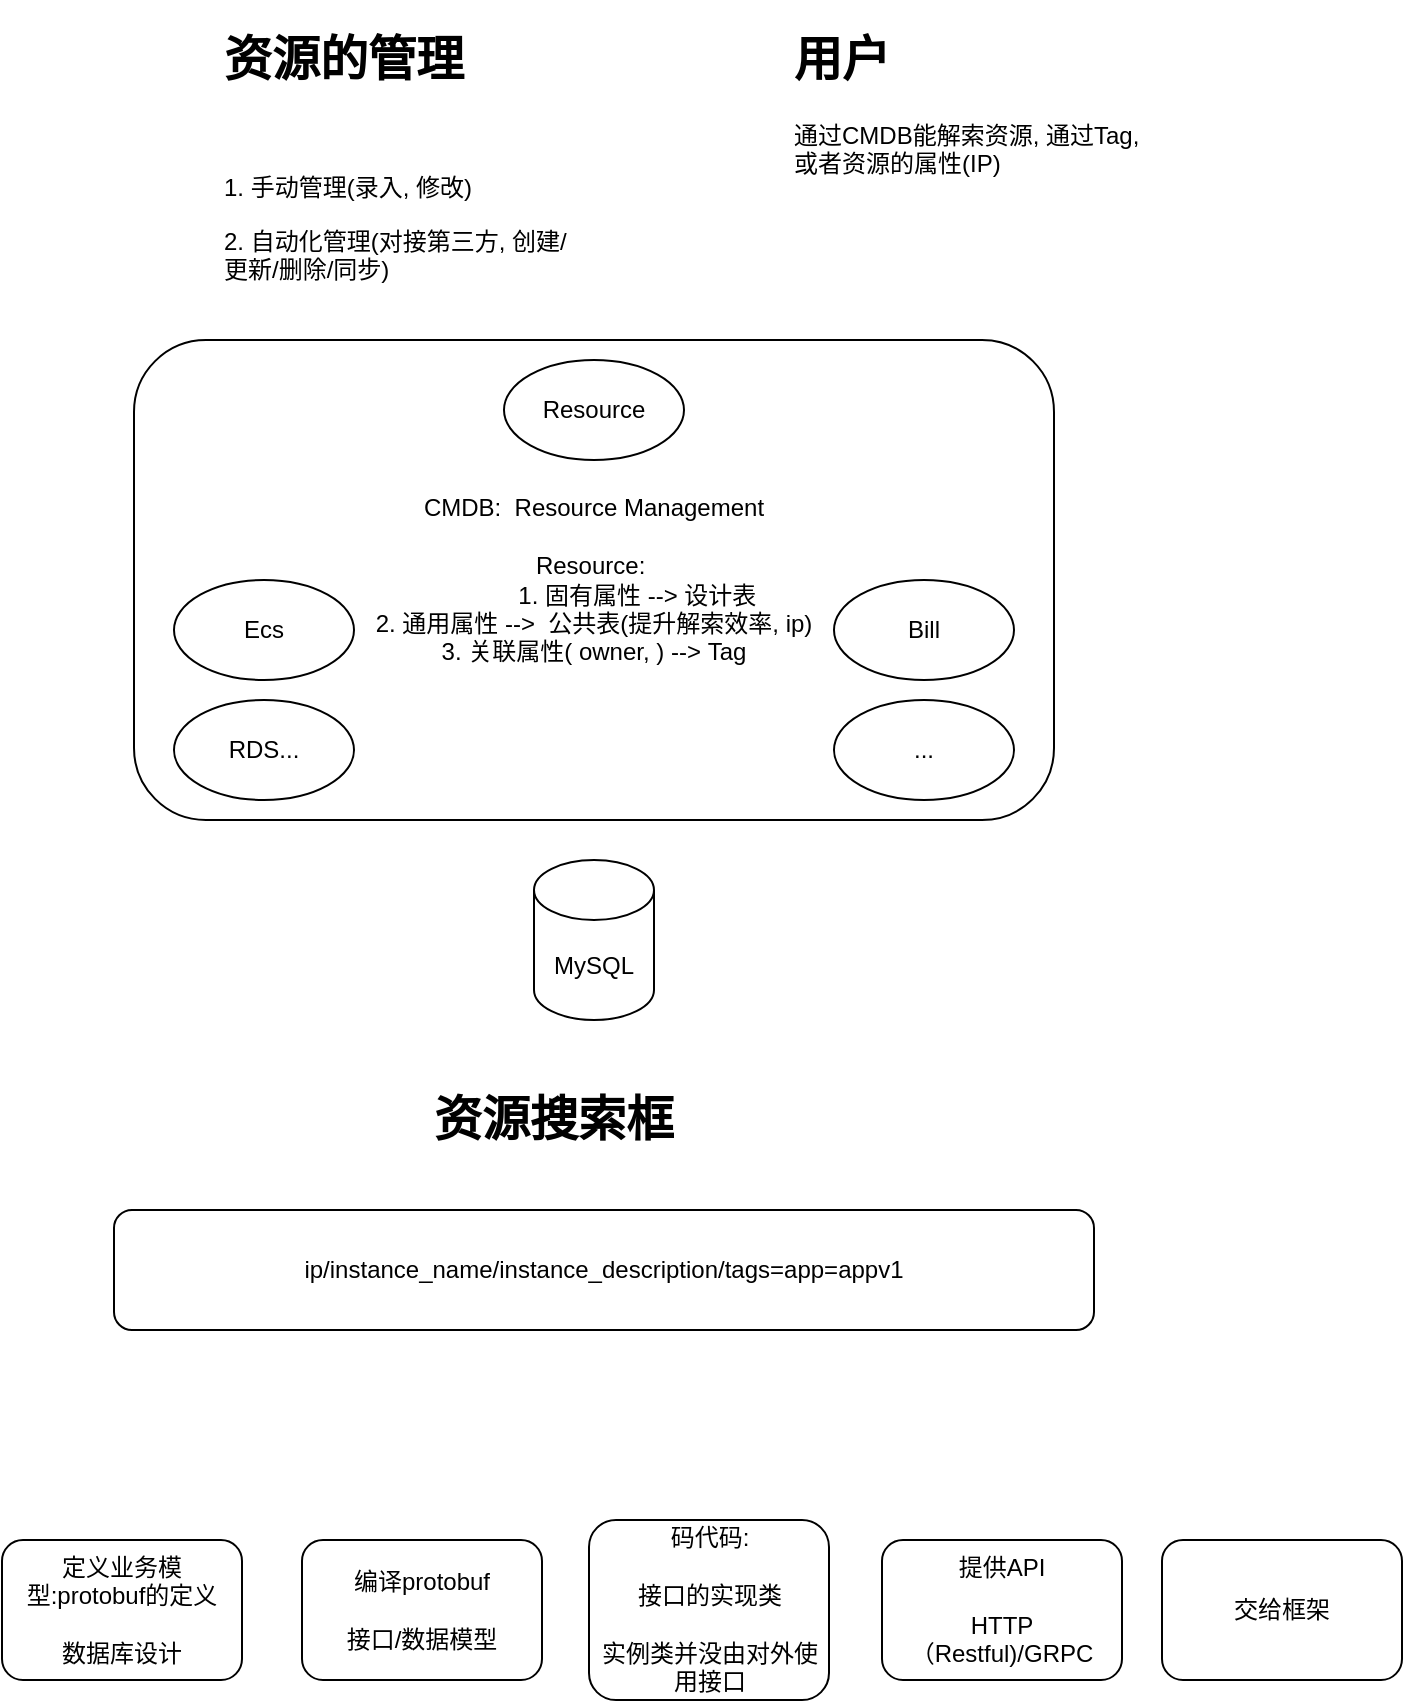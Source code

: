 <mxfile version="18.0.6" type="device"><diagram id="G756LH1hDW1Aa-78v-p-" name="第 1 页"><mxGraphModel dx="1102" dy="865" grid="1" gridSize="10" guides="1" tooltips="1" connect="1" arrows="1" fold="1" page="1" pageScale="1" pageWidth="827" pageHeight="1169" math="0" shadow="0"><root><mxCell id="0"/><mxCell id="1" parent="0"/><mxCell id="CgD6fpWyaMIOe9FVvsGz-2" value="CMDB:&amp;nbsp; Resource Management&lt;br&gt;&lt;br&gt;Resource:&amp;nbsp;&lt;br&gt;&amp;nbsp; &amp;nbsp; &amp;nbsp; &amp;nbsp; &amp;nbsp; &amp;nbsp; &amp;nbsp;1. 固有属性 --&amp;gt; 设计表&lt;br&gt;2. 通用属性 --&amp;gt;&amp;nbsp; 公共表(提升解索效率, ip)&lt;br&gt;3. 关联属性( owner, ) --&amp;gt; Tag" style="rounded=1;whiteSpace=wrap;html=1;" parent="1" vertex="1"><mxGeometry x="130" y="220" width="460" height="240" as="geometry"/></mxCell><mxCell id="CgD6fpWyaMIOe9FVvsGz-3" value="MySQL" style="shape=cylinder3;whiteSpace=wrap;html=1;boundedLbl=1;backgroundOutline=1;size=15;" parent="1" vertex="1"><mxGeometry x="330" y="480" width="60" height="80" as="geometry"/></mxCell><mxCell id="CgD6fpWyaMIOe9FVvsGz-4" value="Ecs" style="ellipse;whiteSpace=wrap;html=1;" parent="1" vertex="1"><mxGeometry x="150" y="340" width="90" height="50" as="geometry"/></mxCell><mxCell id="CgD6fpWyaMIOe9FVvsGz-5" value="Bill" style="ellipse;whiteSpace=wrap;html=1;" parent="1" vertex="1"><mxGeometry x="480" y="340" width="90" height="50" as="geometry"/></mxCell><mxCell id="CgD6fpWyaMIOe9FVvsGz-6" value="RDS..." style="ellipse;whiteSpace=wrap;html=1;" parent="1" vertex="1"><mxGeometry x="150" y="400" width="90" height="50" as="geometry"/></mxCell><mxCell id="CgD6fpWyaMIOe9FVvsGz-7" value="..." style="ellipse;whiteSpace=wrap;html=1;" parent="1" vertex="1"><mxGeometry x="480" y="400" width="90" height="50" as="geometry"/></mxCell><mxCell id="CgD6fpWyaMIOe9FVvsGz-8" value="&lt;h1&gt;用户&lt;/h1&gt;&lt;p&gt;通过CMDB能解索资源, 通过Tag, 或者资源的属性(IP)&lt;/p&gt;" style="text;html=1;strokeColor=none;fillColor=none;spacing=5;spacingTop=-20;whiteSpace=wrap;overflow=hidden;rounded=0;" parent="1" vertex="1"><mxGeometry x="455" y="60" width="190" height="120" as="geometry"/></mxCell><mxCell id="CgD6fpWyaMIOe9FVvsGz-9" value="&lt;h1&gt;资源的管理&lt;/h1&gt;&lt;p&gt;&lt;br&gt;&lt;/p&gt;&lt;p&gt;1. 手动管理(录入, 修改)&lt;br&gt;&lt;/p&gt;&lt;p&gt;2. 自动化管理(对接第三方, 创建/更新/删除/同步)&lt;/p&gt;" style="text;html=1;strokeColor=none;fillColor=none;spacing=5;spacingTop=-20;whiteSpace=wrap;overflow=hidden;rounded=0;" parent="1" vertex="1"><mxGeometry x="170" y="60" width="190" height="140" as="geometry"/></mxCell><mxCell id="QWB79gulioeiCyI_dTuk-1" value="ip/instance_name/instance_description/tags=app=appv1" style="rounded=1;whiteSpace=wrap;html=1;" vertex="1" parent="1"><mxGeometry x="120" y="655" width="490" height="60" as="geometry"/></mxCell><mxCell id="QWB79gulioeiCyI_dTuk-2" value="&lt;h1&gt;资源搜索框&lt;/h1&gt;" style="text;html=1;strokeColor=none;fillColor=none;spacing=5;spacingTop=-20;whiteSpace=wrap;overflow=hidden;rounded=0;" vertex="1" parent="1"><mxGeometry x="275" y="590" width="180" height="45" as="geometry"/></mxCell><mxCell id="QWB79gulioeiCyI_dTuk-3" value="定义业务模型:protobuf的定义&lt;br&gt;&lt;br&gt;数据库设计" style="rounded=1;whiteSpace=wrap;html=1;" vertex="1" parent="1"><mxGeometry x="64" y="820" width="120" height="70" as="geometry"/></mxCell><mxCell id="QWB79gulioeiCyI_dTuk-4" value="编译protobuf&lt;br&gt;&lt;br&gt;接口/数据模型" style="rounded=1;whiteSpace=wrap;html=1;" vertex="1" parent="1"><mxGeometry x="214" y="820" width="120" height="70" as="geometry"/></mxCell><mxCell id="QWB79gulioeiCyI_dTuk-5" value="码代码:&lt;br&gt;&lt;br&gt;接口的实现类&lt;br&gt;&lt;br&gt;实例类并没由对外使用接口" style="rounded=1;whiteSpace=wrap;html=1;" vertex="1" parent="1"><mxGeometry x="357.5" y="810" width="120" height="90" as="geometry"/></mxCell><mxCell id="QWB79gulioeiCyI_dTuk-7" value="Resource" style="ellipse;whiteSpace=wrap;html=1;" vertex="1" parent="1"><mxGeometry x="315" y="230" width="90" height="50" as="geometry"/></mxCell><mxCell id="QWB79gulioeiCyI_dTuk-8" value="提供API&lt;br&gt;&lt;br&gt;HTTP（Restful)/GRPC" style="rounded=1;whiteSpace=wrap;html=1;" vertex="1" parent="1"><mxGeometry x="504" y="820" width="120" height="70" as="geometry"/></mxCell><mxCell id="QWB79gulioeiCyI_dTuk-9" value="交给框架" style="rounded=1;whiteSpace=wrap;html=1;" vertex="1" parent="1"><mxGeometry x="644" y="820" width="120" height="70" as="geometry"/></mxCell></root></mxGraphModel></diagram></mxfile>